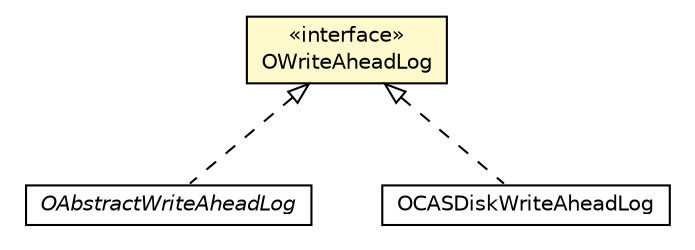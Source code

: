 #!/usr/local/bin/dot
#
# Class diagram 
# Generated by UMLGraph version R5_6-24-gf6e263 (http://www.umlgraph.org/)
#

digraph G {
	edge [fontname="Helvetica",fontsize=10,labelfontname="Helvetica",labelfontsize=10];
	node [fontname="Helvetica",fontsize=10,shape=plaintext];
	nodesep=0.25;
	ranksep=0.5;
	// com.orientechnologies.orient.core.storage.impl.local.paginated.wal.OAbstractWriteAheadLog
	c7554193 [label=<<table title="com.orientechnologies.orient.core.storage.impl.local.paginated.wal.OAbstractWriteAheadLog" border="0" cellborder="1" cellspacing="0" cellpadding="2" port="p" href="./OAbstractWriteAheadLog.html">
		<tr><td><table border="0" cellspacing="0" cellpadding="1">
<tr><td align="center" balign="center"><font face="Helvetica-Oblique"> OAbstractWriteAheadLog </font></td></tr>
		</table></td></tr>
		</table>>, URL="./OAbstractWriteAheadLog.html", fontname="Helvetica", fontcolor="black", fontsize=10.0];
	// com.orientechnologies.orient.core.storage.impl.local.paginated.wal.OWriteAheadLog
	c7554207 [label=<<table title="com.orientechnologies.orient.core.storage.impl.local.paginated.wal.OWriteAheadLog" border="0" cellborder="1" cellspacing="0" cellpadding="2" port="p" bgcolor="lemonChiffon" href="./OWriteAheadLog.html">
		<tr><td><table border="0" cellspacing="0" cellpadding="1">
<tr><td align="center" balign="center"> &#171;interface&#187; </td></tr>
<tr><td align="center" balign="center"> OWriteAheadLog </td></tr>
		</table></td></tr>
		</table>>, URL="./OWriteAheadLog.html", fontname="Helvetica", fontcolor="black", fontsize=10.0];
	// com.orientechnologies.orient.core.storage.impl.local.paginated.wal.cas.OCASDiskWriteAheadLog
	c7554209 [label=<<table title="com.orientechnologies.orient.core.storage.impl.local.paginated.wal.cas.OCASDiskWriteAheadLog" border="0" cellborder="1" cellspacing="0" cellpadding="2" port="p" href="./cas/OCASDiskWriteAheadLog.html">
		<tr><td><table border="0" cellspacing="0" cellpadding="1">
<tr><td align="center" balign="center"> OCASDiskWriteAheadLog </td></tr>
		</table></td></tr>
		</table>>, URL="./cas/OCASDiskWriteAheadLog.html", fontname="Helvetica", fontcolor="black", fontsize=10.0];
	//com.orientechnologies.orient.core.storage.impl.local.paginated.wal.OAbstractWriteAheadLog implements com.orientechnologies.orient.core.storage.impl.local.paginated.wal.OWriteAheadLog
	c7554207:p -> c7554193:p [dir=back,arrowtail=empty,style=dashed];
	//com.orientechnologies.orient.core.storage.impl.local.paginated.wal.cas.OCASDiskWriteAheadLog implements com.orientechnologies.orient.core.storage.impl.local.paginated.wal.OWriteAheadLog
	c7554207:p -> c7554209:p [dir=back,arrowtail=empty,style=dashed];
}

